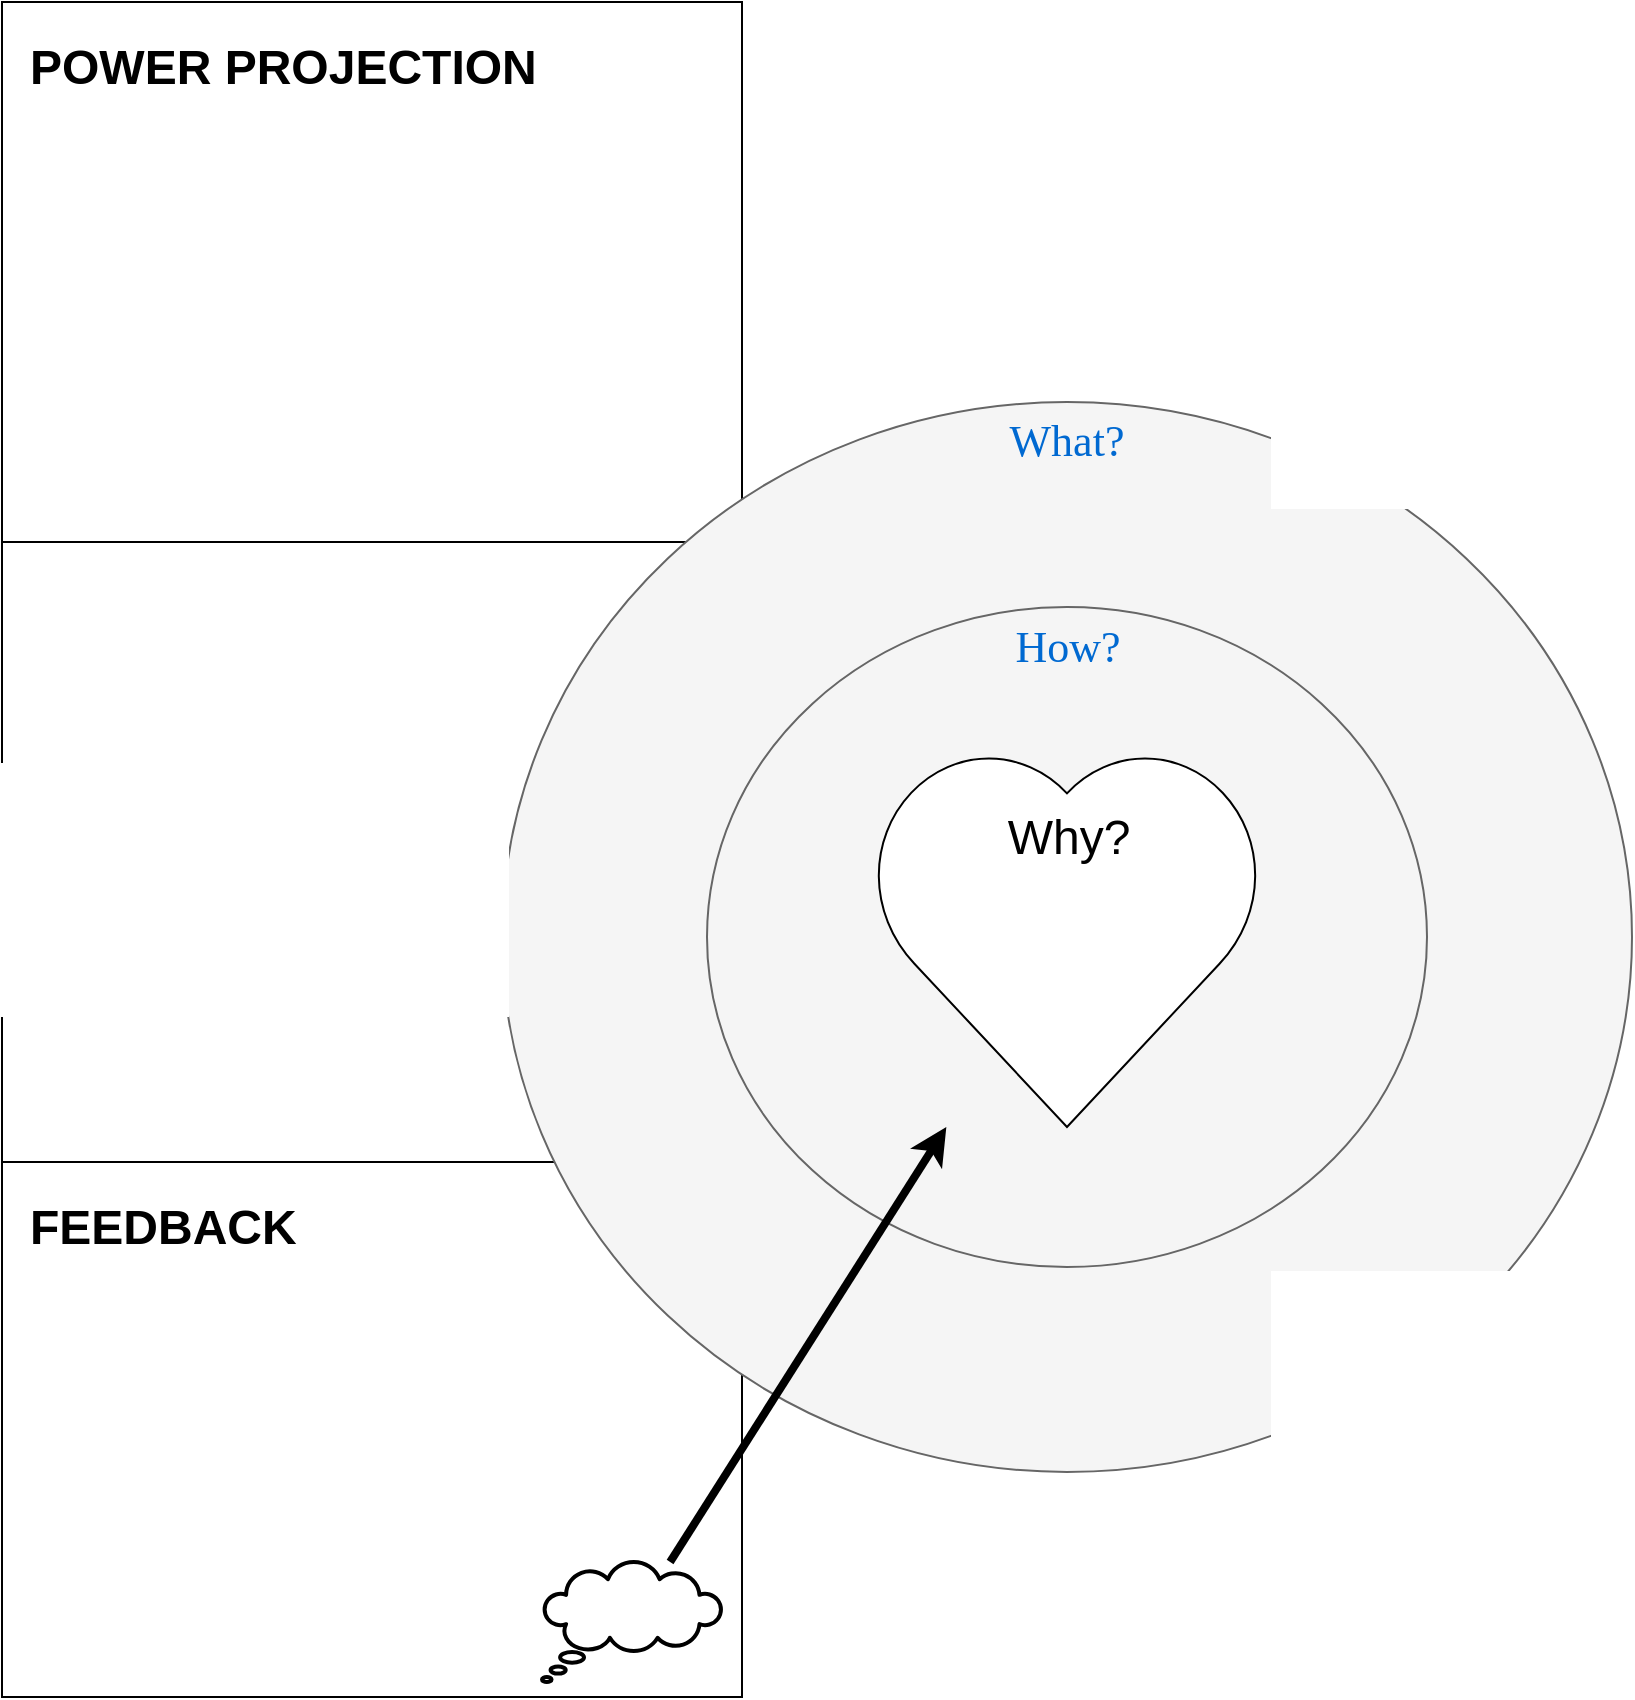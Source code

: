 <mxfile version="12.4.8" type="github"><diagram name="Page-1" id="dd472eb7-4b8b-5cd9-a60b-b15522922e76"><mxGraphModel dx="2062" dy="756" grid="1" gridSize="10" guides="1" tooltips="1" connect="1" arrows="1" fold="1" page="1" pageScale="1" pageWidth="1100" pageHeight="850" background="#ffffff" math="0" shadow="0"><root><mxCell id="0"/><mxCell id="1" parent="0"/><mxCell id="tnU87jmQ8Kyi_5LEnrwg-10" value="POWER PROJECTION" style="rounded=0;whiteSpace=wrap;html=1;verticalAlign=top;align=left;fontSize=24;fontStyle=1;spacingLeft=12;spacingTop=12;" vertex="1" parent="1"><mxGeometry width="370" height="280" as="geometry"/></mxCell><mxCell id="tnU87jmQ8Kyi_5LEnrwg-5" value="FEEDBACK" style="rounded=0;whiteSpace=wrap;html=1;verticalAlign=top;align=left;fontSize=24;fontStyle=1;spacingLeft=12;spacingTop=12;" vertex="1" parent="1"><mxGeometry y="580" width="370" height="267.5" as="geometry"/></mxCell><mxCell id="tnU87jmQ8Kyi_5LEnrwg-4" value="" style="rounded=0;whiteSpace=wrap;html=1;" vertex="1" parent="1"><mxGeometry y="270" width="540" height="310" as="geometry"/></mxCell><mxCell id="45236fa5f4b8e91a-3" value="What?" style="ellipse;whiteSpace=wrap;html=1;rounded=0;shadow=0;dashed=0;comic=0;fontFamily=Verdana;fontSize=22;fontColor=#0069D1;fillColor=#f5f5f5;strokeColor=#666666;verticalAlign=top;" parent="1" vertex="1"><mxGeometry x="250" y="200" width="565" height="535" as="geometry"/></mxCell><mxCell id="45236fa5f4b8e91a-6" value="How?" style="ellipse;whiteSpace=wrap;html=1;rounded=0;shadow=0;dashed=0;comic=0;fontFamily=Verdana;fontSize=22;fontColor=#0069D1;fillColor=#f5f5f5;strokeColor=#666666;verticalAlign=top;" parent="1" vertex="1"><mxGeometry x="352.5" y="302.5" width="360" height="330" as="geometry"/></mxCell><mxCell id="tnU87jmQ8Kyi_5LEnrwg-7" value="" style="whiteSpace=wrap;html=1;shape=mxgraph.basic.cloud_callout;fontSize=24;align=left;strokeWidth=2;" vertex="1" parent="1"><mxGeometry x="270" y="780" width="90" height="60" as="geometry"/></mxCell><mxCell id="tnU87jmQ8Kyi_5LEnrwg-8" value="Why?" style="verticalLabelPosition=middle;verticalAlign=top;html=1;shape=mxgraph.basic.heart;fontSize=24;align=center;labelPosition=center;spacingTop=24;" vertex="1" parent="1"><mxGeometry x="432.5" y="372.5" width="200" height="190" as="geometry"/></mxCell><mxCell id="tnU87jmQ8Kyi_5LEnrwg-9" value="" style="endArrow=classic;html=1;fontSize=24;spacing=6;strokeWidth=4;" edge="1" parent="1" source="tnU87jmQ8Kyi_5LEnrwg-7" target="tnU87jmQ8Kyi_5LEnrwg-8"><mxGeometry width="50" height="50" relative="1" as="geometry"><mxPoint x="10" y="920" as="sourcePoint"/><mxPoint x="60" y="870" as="targetPoint"/></mxGeometry></mxCell></root></mxGraphModel></diagram></mxfile>